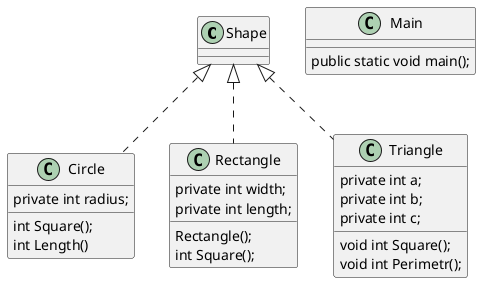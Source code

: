 @startuml
'https://plantuml.com/class-diagram
class Shape{}

class Circle implements Shape{
    private int radius;
    int Square();
    int Length()
}

class Rectangle implements Shape {
    private int width;
    private int length;
    Rectangle();
    int Square();
}

class Triangle implements Shape {
    private int a;
    private int b;
    private int c;
    void int Square();
    void int Perimetr();
}

class Main {
    public static void main();
}

@enduml